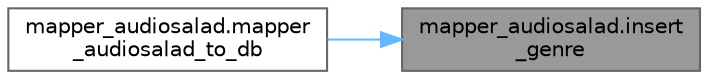 digraph "mapper_audiosalad.insert_genre"
{
 // LATEX_PDF_SIZE
  bgcolor="transparent";
  edge [fontname=Helvetica,fontsize=10,labelfontname=Helvetica,labelfontsize=10];
  node [fontname=Helvetica,fontsize=10,shape=box,height=0.2,width=0.4];
  rankdir="RL";
  Node1 [id="Node000001",label="mapper_audiosalad.insert\l_genre",height=0.2,width=0.4,color="gray40", fillcolor="grey60", style="filled", fontcolor="black",tooltip=" "];
  Node1 -> Node2 [id="edge1_Node000001_Node000002",dir="back",color="steelblue1",style="solid",tooltip=" "];
  Node2 [id="Node000002",label="mapper_audiosalad.mapper\l_audiosalad_to_db",height=0.2,width=0.4,color="grey40", fillcolor="white", style="filled",URL="$namespacemapper__audiosalad.html#ac885c204d34e3ec245e3fbf4147a6d4c",tooltip=" "];
}

